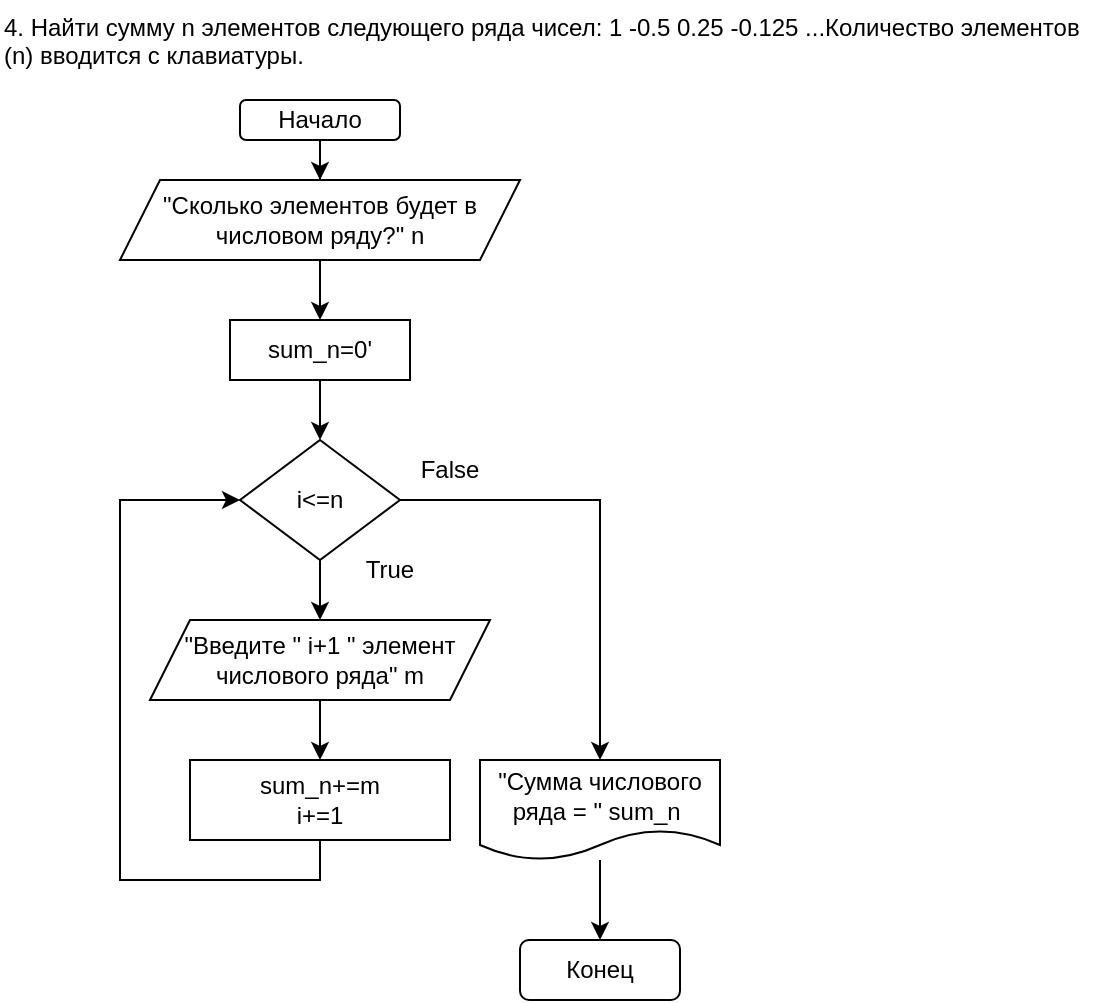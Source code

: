 <mxfile version="17.5.0" type="device"><diagram id="C5RBs43oDa-KdzZeNtuy" name="Page-1"><mxGraphModel dx="862" dy="433" grid="1" gridSize="10" guides="1" tooltips="1" connect="1" arrows="1" fold="1" page="1" pageScale="1" pageWidth="827" pageHeight="1169" math="0" shadow="0"><root><mxCell id="WIyWlLk6GJQsqaUBKTNV-0"/><mxCell id="WIyWlLk6GJQsqaUBKTNV-1" parent="WIyWlLk6GJQsqaUBKTNV-0"/><mxCell id="eD7I3x-_jHl2GSEzCtqL-14" value="" style="edgeStyle=orthogonalEdgeStyle;rounded=0;orthogonalLoop=1;jettySize=auto;html=1;entryX=0.5;entryY=0;entryDx=0;entryDy=0;" edge="1" parent="WIyWlLk6GJQsqaUBKTNV-1" source="eD7I3x-_jHl2GSEzCtqL-1" target="eD7I3x-_jHl2GSEzCtqL-4"><mxGeometry relative="1" as="geometry"/></mxCell><mxCell id="eD7I3x-_jHl2GSEzCtqL-1" value="Начало" style="rounded=1;whiteSpace=wrap;html=1;" vertex="1" parent="WIyWlLk6GJQsqaUBKTNV-1"><mxGeometry x="160" y="70" width="80" height="20" as="geometry"/></mxCell><mxCell id="eD7I3x-_jHl2GSEzCtqL-15" value="" style="edgeStyle=orthogonalEdgeStyle;rounded=0;orthogonalLoop=1;jettySize=auto;html=1;" edge="1" parent="WIyWlLk6GJQsqaUBKTNV-1" source="eD7I3x-_jHl2GSEzCtqL-2" target="eD7I3x-_jHl2GSEzCtqL-3"><mxGeometry relative="1" as="geometry"/></mxCell><mxCell id="eD7I3x-_jHl2GSEzCtqL-2" value="sum_n=0'" style="rounded=0;whiteSpace=wrap;html=1;" vertex="1" parent="WIyWlLk6GJQsqaUBKTNV-1"><mxGeometry x="155" y="180" width="90" height="30" as="geometry"/></mxCell><mxCell id="eD7I3x-_jHl2GSEzCtqL-3" value="i&amp;lt;=n" style="rhombus;whiteSpace=wrap;html=1;" vertex="1" parent="WIyWlLk6GJQsqaUBKTNV-1"><mxGeometry x="160" y="240" width="80" height="60" as="geometry"/></mxCell><mxCell id="eD7I3x-_jHl2GSEzCtqL-54" style="edgeStyle=orthogonalEdgeStyle;rounded=0;orthogonalLoop=1;jettySize=auto;html=1;entryX=0.5;entryY=0;entryDx=0;entryDy=0;" edge="1" parent="WIyWlLk6GJQsqaUBKTNV-1" source="eD7I3x-_jHl2GSEzCtqL-4" target="eD7I3x-_jHl2GSEzCtqL-2"><mxGeometry relative="1" as="geometry"/></mxCell><mxCell id="eD7I3x-_jHl2GSEzCtqL-4" value="&quot;Сколько элементов будет в числовом ряду?&quot; n" style="shape=parallelogram;perimeter=parallelogramPerimeter;whiteSpace=wrap;html=1;fixedSize=1;" vertex="1" parent="WIyWlLk6GJQsqaUBKTNV-1"><mxGeometry x="100" y="110" width="200" height="40" as="geometry"/></mxCell><mxCell id="eD7I3x-_jHl2GSEzCtqL-65" value="" style="edgeStyle=orthogonalEdgeStyle;rounded=0;orthogonalLoop=1;jettySize=auto;html=1;" edge="1" parent="WIyWlLk6GJQsqaUBKTNV-1" source="eD7I3x-_jHl2GSEzCtqL-10" target="eD7I3x-_jHl2GSEzCtqL-13"><mxGeometry relative="1" as="geometry"/></mxCell><mxCell id="eD7I3x-_jHl2GSEzCtqL-10" value="&quot;Сумма числового ряда = &quot; sum_n&amp;nbsp;" style="shape=document;whiteSpace=wrap;html=1;boundedLbl=1;" vertex="1" parent="WIyWlLk6GJQsqaUBKTNV-1"><mxGeometry x="280" y="400" width="120" height="50" as="geometry"/></mxCell><mxCell id="eD7I3x-_jHl2GSEzCtqL-13" value="Конец" style="rounded=1;whiteSpace=wrap;html=1;" vertex="1" parent="WIyWlLk6GJQsqaUBKTNV-1"><mxGeometry x="300" y="490" width="80" height="30" as="geometry"/></mxCell><mxCell id="eD7I3x-_jHl2GSEzCtqL-22" value="" style="endArrow=classic;html=1;rounded=0;exitX=1;exitY=0.5;exitDx=0;exitDy=0;entryX=0.5;entryY=0;entryDx=0;entryDy=0;" edge="1" parent="WIyWlLk6GJQsqaUBKTNV-1" source="eD7I3x-_jHl2GSEzCtqL-3" target="eD7I3x-_jHl2GSEzCtqL-10"><mxGeometry width="50" height="50" relative="1" as="geometry"><mxPoint x="360" y="510" as="sourcePoint"/><mxPoint x="460" y="460" as="targetPoint"/><Array as="points"><mxPoint x="340" y="270"/></Array></mxGeometry></mxCell><mxCell id="eD7I3x-_jHl2GSEzCtqL-32" value="True" style="text;html=1;strokeColor=none;fillColor=none;align=center;verticalAlign=middle;whiteSpace=wrap;rounded=0;" vertex="1" parent="WIyWlLk6GJQsqaUBKTNV-1"><mxGeometry x="205" y="290" width="60" height="30" as="geometry"/></mxCell><mxCell id="eD7I3x-_jHl2GSEzCtqL-33" value="False" style="text;html=1;strokeColor=none;fillColor=none;align=center;verticalAlign=middle;whiteSpace=wrap;rounded=0;" vertex="1" parent="WIyWlLk6GJQsqaUBKTNV-1"><mxGeometry x="235" y="240" width="60" height="30" as="geometry"/></mxCell><mxCell id="eD7I3x-_jHl2GSEzCtqL-61" value="sum_n+=m&lt;br&gt;i+=1" style="rounded=0;whiteSpace=wrap;html=1;" vertex="1" parent="WIyWlLk6GJQsqaUBKTNV-1"><mxGeometry x="135" y="400" width="130" height="40" as="geometry"/></mxCell><mxCell id="eD7I3x-_jHl2GSEzCtqL-67" value="4. Найти сумму n элементов следующего ряда чисел: 1 -0.5 0.25 -0.125 ...Количество элементов (n) вводится с клавиатуры." style="text;whiteSpace=wrap;html=1;" vertex="1" parent="WIyWlLk6GJQsqaUBKTNV-1"><mxGeometry x="40" y="20" width="550" height="40" as="geometry"/></mxCell><mxCell id="eD7I3x-_jHl2GSEzCtqL-68" value="&quot;Введите &quot; i+1 &quot; элемент числового ряда&quot; m" style="shape=parallelogram;perimeter=parallelogramPerimeter;whiteSpace=wrap;html=1;fixedSize=1;" vertex="1" parent="WIyWlLk6GJQsqaUBKTNV-1"><mxGeometry x="115" y="330" width="170" height="40" as="geometry"/></mxCell><mxCell id="eD7I3x-_jHl2GSEzCtqL-69" value="" style="endArrow=classic;html=1;rounded=0;exitX=0.5;exitY=1;exitDx=0;exitDy=0;entryX=0.5;entryY=0;entryDx=0;entryDy=0;" edge="1" parent="WIyWlLk6GJQsqaUBKTNV-1" source="eD7I3x-_jHl2GSEzCtqL-3" target="eD7I3x-_jHl2GSEzCtqL-68"><mxGeometry width="50" height="50" relative="1" as="geometry"><mxPoint x="180" y="390" as="sourcePoint"/><mxPoint x="230" y="340" as="targetPoint"/></mxGeometry></mxCell><mxCell id="eD7I3x-_jHl2GSEzCtqL-70" value="" style="endArrow=classic;html=1;rounded=0;exitX=0.5;exitY=1;exitDx=0;exitDy=0;entryX=0.5;entryY=0;entryDx=0;entryDy=0;" edge="1" parent="WIyWlLk6GJQsqaUBKTNV-1" source="eD7I3x-_jHl2GSEzCtqL-68" target="eD7I3x-_jHl2GSEzCtqL-61"><mxGeometry width="50" height="50" relative="1" as="geometry"><mxPoint x="180" y="390" as="sourcePoint"/><mxPoint x="230" y="340" as="targetPoint"/></mxGeometry></mxCell><mxCell id="eD7I3x-_jHl2GSEzCtqL-71" value="" style="endArrow=classic;html=1;rounded=0;entryX=0;entryY=0.5;entryDx=0;entryDy=0;exitX=0.5;exitY=1;exitDx=0;exitDy=0;" edge="1" parent="WIyWlLk6GJQsqaUBKTNV-1" source="eD7I3x-_jHl2GSEzCtqL-61" target="eD7I3x-_jHl2GSEzCtqL-3"><mxGeometry width="50" height="50" relative="1" as="geometry"><mxPoint x="50" y="460" as="sourcePoint"/><mxPoint x="100" y="410" as="targetPoint"/><Array as="points"><mxPoint x="200" y="460"/><mxPoint x="100" y="460"/><mxPoint x="100" y="270"/></Array></mxGeometry></mxCell></root></mxGraphModel></diagram></mxfile>